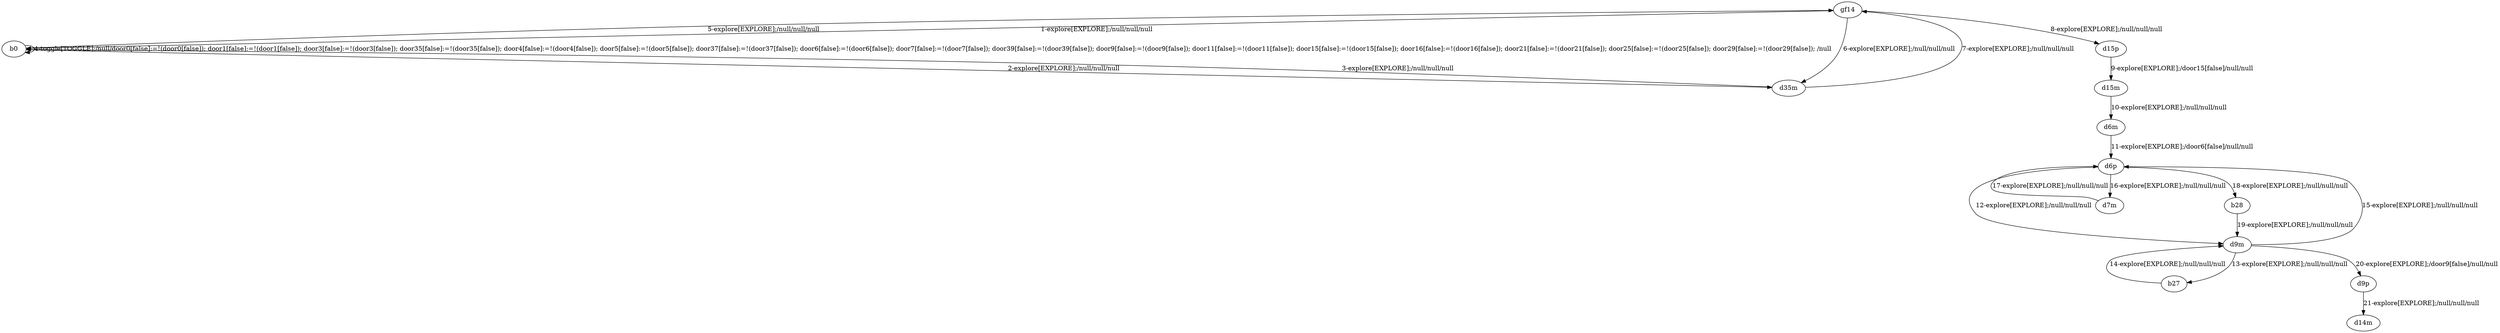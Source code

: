 # Total number of goals covered by this test: 1
# d7m --> d6p

digraph g {
"gf14" -> "b0" [label = "1-explore[EXPLORE];/null/null/null"];
"b0" -> "d35m" [label = "2-explore[EXPLORE];/null/null/null"];
"d35m" -> "b0" [label = "3-explore[EXPLORE];/null/null/null"];
"b0" -> "b0" [label = "4-toggle[TOGGLE];/null/door0[false]:=!(door0[false]); door1[false]:=!(door1[false]); door3[false]:=!(door3[false]); door35[false]:=!(door35[false]); door4[false]:=!(door4[false]); door5[false]:=!(door5[false]); door37[false]:=!(door37[false]); door6[false]:=!(door6[false]); door7[false]:=!(door7[false]); door39[false]:=!(door39[false]); door9[false]:=!(door9[false]); door11[false]:=!(door11[false]); door15[false]:=!(door15[false]); door16[false]:=!(door16[false]); door21[false]:=!(door21[false]); door25[false]:=!(door25[false]); door29[false]:=!(door29[false]); /null"];
"b0" -> "gf14" [label = "5-explore[EXPLORE];/null/null/null"];
"gf14" -> "d35m" [label = "6-explore[EXPLORE];/null/null/null"];
"d35m" -> "gf14" [label = "7-explore[EXPLORE];/null/null/null"];
"gf14" -> "d15p" [label = "8-explore[EXPLORE];/null/null/null"];
"d15p" -> "d15m" [label = "9-explore[EXPLORE];/door15[false]/null/null"];
"d15m" -> "d6m" [label = "10-explore[EXPLORE];/null/null/null"];
"d6m" -> "d6p" [label = "11-explore[EXPLORE];/door6[false]/null/null"];
"d6p" -> "d9m" [label = "12-explore[EXPLORE];/null/null/null"];
"d9m" -> "b27" [label = "13-explore[EXPLORE];/null/null/null"];
"b27" -> "d9m" [label = "14-explore[EXPLORE];/null/null/null"];
"d9m" -> "d6p" [label = "15-explore[EXPLORE];/null/null/null"];
"d6p" -> "d7m" [label = "16-explore[EXPLORE];/null/null/null"];
"d7m" -> "d6p" [label = "17-explore[EXPLORE];/null/null/null"];
"d6p" -> "b28" [label = "18-explore[EXPLORE];/null/null/null"];
"b28" -> "d9m" [label = "19-explore[EXPLORE];/null/null/null"];
"d9m" -> "d9p" [label = "20-explore[EXPLORE];/door9[false]/null/null"];
"d9p" -> "d14m" [label = "21-explore[EXPLORE];/null/null/null"];
}